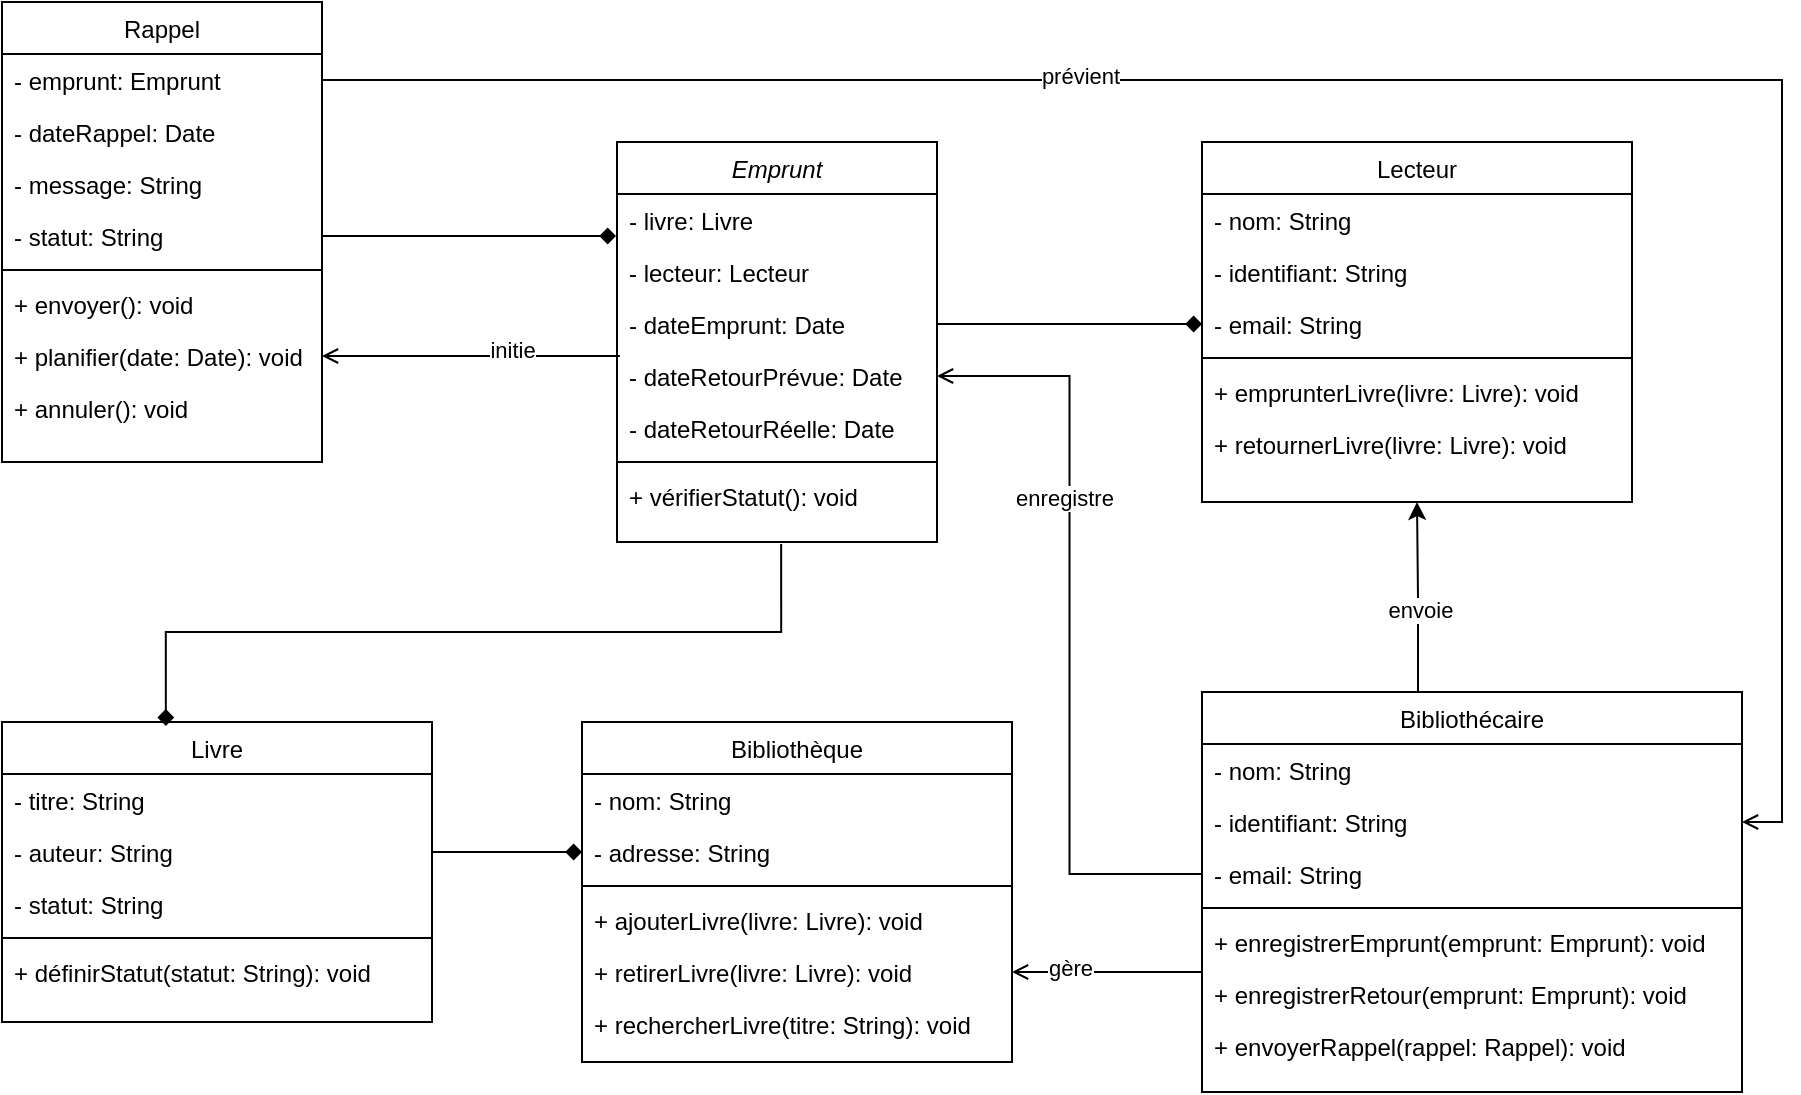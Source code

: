 <mxfile version="24.2.5" type="device">
  <diagram id="C5RBs43oDa-KdzZeNtuy" name="Page-1">
    <mxGraphModel dx="1434" dy="854" grid="1" gridSize="10" guides="1" tooltips="1" connect="1" arrows="1" fold="1" page="1" pageScale="1" pageWidth="827" pageHeight="1169" math="0" shadow="0">
      <root>
        <mxCell id="WIyWlLk6GJQsqaUBKTNV-0" />
        <mxCell id="WIyWlLk6GJQsqaUBKTNV-1" parent="WIyWlLk6GJQsqaUBKTNV-0" />
        <mxCell id="zkfFHV4jXpPFQw0GAbJ--0" value="Emprunt" style="swimlane;fontStyle=2;align=center;verticalAlign=top;childLayout=stackLayout;horizontal=1;startSize=26;horizontalStack=0;resizeParent=1;resizeLast=0;collapsible=1;marginBottom=0;rounded=0;shadow=0;strokeWidth=1;" parent="WIyWlLk6GJQsqaUBKTNV-1" vertex="1">
          <mxGeometry x="347.5" y="80" width="160" height="200" as="geometry">
            <mxRectangle x="230" y="140" width="160" height="26" as="alternateBounds" />
          </mxGeometry>
        </mxCell>
        <mxCell id="zkfFHV4jXpPFQw0GAbJ--1" value="- livre: Livre" style="text;align=left;verticalAlign=top;spacingLeft=4;spacingRight=4;overflow=hidden;rotatable=0;points=[[0,0.5],[1,0.5]];portConstraint=eastwest;" parent="zkfFHV4jXpPFQw0GAbJ--0" vertex="1">
          <mxGeometry y="26" width="160" height="26" as="geometry" />
        </mxCell>
        <mxCell id="zkfFHV4jXpPFQw0GAbJ--2" value="- lecteur: Lecteur" style="text;align=left;verticalAlign=top;spacingLeft=4;spacingRight=4;overflow=hidden;rotatable=0;points=[[0,0.5],[1,0.5]];portConstraint=eastwest;rounded=0;shadow=0;html=0;" parent="zkfFHV4jXpPFQw0GAbJ--0" vertex="1">
          <mxGeometry y="52" width="160" height="26" as="geometry" />
        </mxCell>
        <mxCell id="zkfFHV4jXpPFQw0GAbJ--3" value="- dateEmprunt: Date" style="text;align=left;verticalAlign=top;spacingLeft=4;spacingRight=4;overflow=hidden;rotatable=0;points=[[0,0.5],[1,0.5]];portConstraint=eastwest;rounded=0;shadow=0;html=0;" parent="zkfFHV4jXpPFQw0GAbJ--0" vertex="1">
          <mxGeometry y="78" width="160" height="26" as="geometry" />
        </mxCell>
        <mxCell id="8mOkc8DVOt778EJyzBEH-0" value="- dateRetourPrévue: Date" style="text;align=left;verticalAlign=top;spacingLeft=4;spacingRight=4;overflow=hidden;rotatable=0;points=[[0,0.5],[1,0.5]];portConstraint=eastwest;rounded=0;shadow=0;html=0;" vertex="1" parent="zkfFHV4jXpPFQw0GAbJ--0">
          <mxGeometry y="104" width="160" height="26" as="geometry" />
        </mxCell>
        <mxCell id="8mOkc8DVOt778EJyzBEH-1" value="- dateRetourRéelle: Date" style="text;align=left;verticalAlign=top;spacingLeft=4;spacingRight=4;overflow=hidden;rotatable=0;points=[[0,0.5],[1,0.5]];portConstraint=eastwest;rounded=0;shadow=0;html=0;" vertex="1" parent="zkfFHV4jXpPFQw0GAbJ--0">
          <mxGeometry y="130" width="160" height="26" as="geometry" />
        </mxCell>
        <mxCell id="zkfFHV4jXpPFQw0GAbJ--4" value="" style="line;html=1;strokeWidth=1;align=left;verticalAlign=middle;spacingTop=-1;spacingLeft=3;spacingRight=3;rotatable=0;labelPosition=right;points=[];portConstraint=eastwest;" parent="zkfFHV4jXpPFQw0GAbJ--0" vertex="1">
          <mxGeometry y="156" width="160" height="8" as="geometry" />
        </mxCell>
        <mxCell id="zkfFHV4jXpPFQw0GAbJ--5" value="+ vérifierStatut(): void" style="text;align=left;verticalAlign=top;spacingLeft=4;spacingRight=4;overflow=hidden;rotatable=0;points=[[0,0.5],[1,0.5]];portConstraint=eastwest;" parent="zkfFHV4jXpPFQw0GAbJ--0" vertex="1">
          <mxGeometry y="164" width="160" height="36" as="geometry" />
        </mxCell>
        <mxCell id="zkfFHV4jXpPFQw0GAbJ--17" value="Rappel" style="swimlane;fontStyle=0;align=center;verticalAlign=top;childLayout=stackLayout;horizontal=1;startSize=26;horizontalStack=0;resizeParent=1;resizeLast=0;collapsible=1;marginBottom=0;rounded=0;shadow=0;strokeWidth=1;" parent="WIyWlLk6GJQsqaUBKTNV-1" vertex="1">
          <mxGeometry x="40" y="10" width="160" height="230" as="geometry">
            <mxRectangle x="550" y="140" width="160" height="26" as="alternateBounds" />
          </mxGeometry>
        </mxCell>
        <mxCell id="zkfFHV4jXpPFQw0GAbJ--18" value="- emprunt: Emprunt" style="text;align=left;verticalAlign=top;spacingLeft=4;spacingRight=4;overflow=hidden;rotatable=0;points=[[0,0.5],[1,0.5]];portConstraint=eastwest;" parent="zkfFHV4jXpPFQw0GAbJ--17" vertex="1">
          <mxGeometry y="26" width="160" height="26" as="geometry" />
        </mxCell>
        <mxCell id="zkfFHV4jXpPFQw0GAbJ--19" value="- dateRappel: Date" style="text;align=left;verticalAlign=top;spacingLeft=4;spacingRight=4;overflow=hidden;rotatable=0;points=[[0,0.5],[1,0.5]];portConstraint=eastwest;rounded=0;shadow=0;html=0;" parent="zkfFHV4jXpPFQw0GAbJ--17" vertex="1">
          <mxGeometry y="52" width="160" height="26" as="geometry" />
        </mxCell>
        <mxCell id="zkfFHV4jXpPFQw0GAbJ--20" value="- message: String" style="text;align=left;verticalAlign=top;spacingLeft=4;spacingRight=4;overflow=hidden;rotatable=0;points=[[0,0.5],[1,0.5]];portConstraint=eastwest;rounded=0;shadow=0;html=0;" parent="zkfFHV4jXpPFQw0GAbJ--17" vertex="1">
          <mxGeometry y="78" width="160" height="26" as="geometry" />
        </mxCell>
        <mxCell id="zkfFHV4jXpPFQw0GAbJ--21" value="- statut: String" style="text;align=left;verticalAlign=top;spacingLeft=4;spacingRight=4;overflow=hidden;rotatable=0;points=[[0,0.5],[1,0.5]];portConstraint=eastwest;rounded=0;shadow=0;html=0;" parent="zkfFHV4jXpPFQw0GAbJ--17" vertex="1">
          <mxGeometry y="104" width="160" height="26" as="geometry" />
        </mxCell>
        <mxCell id="zkfFHV4jXpPFQw0GAbJ--23" value="" style="line;html=1;strokeWidth=1;align=left;verticalAlign=middle;spacingTop=-1;spacingLeft=3;spacingRight=3;rotatable=0;labelPosition=right;points=[];portConstraint=eastwest;" parent="zkfFHV4jXpPFQw0GAbJ--17" vertex="1">
          <mxGeometry y="130" width="160" height="8" as="geometry" />
        </mxCell>
        <mxCell id="zkfFHV4jXpPFQw0GAbJ--24" value="+ envoyer(): void" style="text;align=left;verticalAlign=top;spacingLeft=4;spacingRight=4;overflow=hidden;rotatable=0;points=[[0,0.5],[1,0.5]];portConstraint=eastwest;" parent="zkfFHV4jXpPFQw0GAbJ--17" vertex="1">
          <mxGeometry y="138" width="160" height="26" as="geometry" />
        </mxCell>
        <mxCell id="zkfFHV4jXpPFQw0GAbJ--25" value="+ planifier(date: Date): void" style="text;align=left;verticalAlign=top;spacingLeft=4;spacingRight=4;overflow=hidden;rotatable=0;points=[[0,0.5],[1,0.5]];portConstraint=eastwest;" parent="zkfFHV4jXpPFQw0GAbJ--17" vertex="1">
          <mxGeometry y="164" width="160" height="26" as="geometry" />
        </mxCell>
        <mxCell id="8mOkc8DVOt778EJyzBEH-2" value="+ annuler(): void" style="text;align=left;verticalAlign=top;spacingLeft=4;spacingRight=4;overflow=hidden;rotatable=0;points=[[0,0.5],[1,0.5]];portConstraint=eastwest;" vertex="1" parent="zkfFHV4jXpPFQw0GAbJ--17">
          <mxGeometry y="190" width="160" height="26" as="geometry" />
        </mxCell>
        <mxCell id="8mOkc8DVOt778EJyzBEH-49" style="edgeStyle=orthogonalEdgeStyle;rounded=0;orthogonalLoop=1;jettySize=auto;html=1;entryX=1;entryY=0.5;entryDx=0;entryDy=0;exitX=0;exitY=1.077;exitDx=0;exitDy=0;exitPerimeter=0;endArrow=open;endFill=0;" edge="1" parent="WIyWlLk6GJQsqaUBKTNV-1" source="8mOkc8DVOt778EJyzBEH-9" target="8mOkc8DVOt778EJyzBEH-34">
          <mxGeometry relative="1" as="geometry" />
        </mxCell>
        <mxCell id="8mOkc8DVOt778EJyzBEH-50" value="gère" style="edgeLabel;html=1;align=center;verticalAlign=middle;resizable=0;points=[];" vertex="1" connectable="0" parent="8mOkc8DVOt778EJyzBEH-49">
          <mxGeometry x="0.393" y="-2" relative="1" as="geometry">
            <mxPoint as="offset" />
          </mxGeometry>
        </mxCell>
        <mxCell id="8mOkc8DVOt778EJyzBEH-3" value="Bibliothécaire" style="swimlane;fontStyle=0;align=center;verticalAlign=top;childLayout=stackLayout;horizontal=1;startSize=26;horizontalStack=0;resizeParent=1;resizeLast=0;collapsible=1;marginBottom=0;rounded=0;shadow=0;strokeWidth=1;" vertex="1" parent="WIyWlLk6GJQsqaUBKTNV-1">
          <mxGeometry x="640" y="355" width="270" height="200" as="geometry">
            <mxRectangle x="550" y="140" width="160" height="26" as="alternateBounds" />
          </mxGeometry>
        </mxCell>
        <mxCell id="8mOkc8DVOt778EJyzBEH-4" value="- nom: String" style="text;align=left;verticalAlign=top;spacingLeft=4;spacingRight=4;overflow=hidden;rotatable=0;points=[[0,0.5],[1,0.5]];portConstraint=eastwest;" vertex="1" parent="8mOkc8DVOt778EJyzBEH-3">
          <mxGeometry y="26" width="270" height="26" as="geometry" />
        </mxCell>
        <mxCell id="8mOkc8DVOt778EJyzBEH-5" value="- identifiant: String" style="text;align=left;verticalAlign=top;spacingLeft=4;spacingRight=4;overflow=hidden;rotatable=0;points=[[0,0.5],[1,0.5]];portConstraint=eastwest;rounded=0;shadow=0;html=0;" vertex="1" parent="8mOkc8DVOt778EJyzBEH-3">
          <mxGeometry y="52" width="270" height="26" as="geometry" />
        </mxCell>
        <mxCell id="8mOkc8DVOt778EJyzBEH-6" value="- email: String" style="text;align=left;verticalAlign=top;spacingLeft=4;spacingRight=4;overflow=hidden;rotatable=0;points=[[0,0.5],[1,0.5]];portConstraint=eastwest;rounded=0;shadow=0;html=0;" vertex="1" parent="8mOkc8DVOt778EJyzBEH-3">
          <mxGeometry y="78" width="270" height="26" as="geometry" />
        </mxCell>
        <mxCell id="8mOkc8DVOt778EJyzBEH-8" value="" style="line;html=1;strokeWidth=1;align=left;verticalAlign=middle;spacingTop=-1;spacingLeft=3;spacingRight=3;rotatable=0;labelPosition=right;points=[];portConstraint=eastwest;" vertex="1" parent="8mOkc8DVOt778EJyzBEH-3">
          <mxGeometry y="104" width="270" height="8" as="geometry" />
        </mxCell>
        <mxCell id="8mOkc8DVOt778EJyzBEH-9" value="+ enregistrerEmprunt(emprunt: Emprunt): void" style="text;align=left;verticalAlign=top;spacingLeft=4;spacingRight=4;overflow=hidden;rotatable=0;points=[[0,0.5],[1,0.5]];portConstraint=eastwest;" vertex="1" parent="8mOkc8DVOt778EJyzBEH-3">
          <mxGeometry y="112" width="270" height="26" as="geometry" />
        </mxCell>
        <mxCell id="8mOkc8DVOt778EJyzBEH-10" value="+ enregistrerRetour(emprunt: Emprunt): void" style="text;align=left;verticalAlign=top;spacingLeft=4;spacingRight=4;overflow=hidden;rotatable=0;points=[[0,0.5],[1,0.5]];portConstraint=eastwest;" vertex="1" parent="8mOkc8DVOt778EJyzBEH-3">
          <mxGeometry y="138" width="270" height="26" as="geometry" />
        </mxCell>
        <mxCell id="8mOkc8DVOt778EJyzBEH-11" value="+ envoyerRappel(rappel: Rappel): void" style="text;align=left;verticalAlign=top;spacingLeft=4;spacingRight=4;overflow=hidden;rotatable=0;points=[[0,0.5],[1,0.5]];portConstraint=eastwest;" vertex="1" parent="8mOkc8DVOt778EJyzBEH-3">
          <mxGeometry y="164" width="270" height="26" as="geometry" />
        </mxCell>
        <mxCell id="8mOkc8DVOt778EJyzBEH-12" value="Lecteur" style="swimlane;fontStyle=0;align=center;verticalAlign=top;childLayout=stackLayout;horizontal=1;startSize=26;horizontalStack=0;resizeParent=1;resizeLast=0;collapsible=1;marginBottom=0;rounded=0;shadow=0;strokeWidth=1;" vertex="1" parent="WIyWlLk6GJQsqaUBKTNV-1">
          <mxGeometry x="640" y="80" width="215" height="180" as="geometry">
            <mxRectangle x="550" y="140" width="160" height="26" as="alternateBounds" />
          </mxGeometry>
        </mxCell>
        <mxCell id="8mOkc8DVOt778EJyzBEH-13" value="- nom: String" style="text;align=left;verticalAlign=top;spacingLeft=4;spacingRight=4;overflow=hidden;rotatable=0;points=[[0,0.5],[1,0.5]];portConstraint=eastwest;" vertex="1" parent="8mOkc8DVOt778EJyzBEH-12">
          <mxGeometry y="26" width="215" height="26" as="geometry" />
        </mxCell>
        <mxCell id="8mOkc8DVOt778EJyzBEH-14" value="- identifiant: String" style="text;align=left;verticalAlign=top;spacingLeft=4;spacingRight=4;overflow=hidden;rotatable=0;points=[[0,0.5],[1,0.5]];portConstraint=eastwest;rounded=0;shadow=0;html=0;" vertex="1" parent="8mOkc8DVOt778EJyzBEH-12">
          <mxGeometry y="52" width="215" height="26" as="geometry" />
        </mxCell>
        <mxCell id="8mOkc8DVOt778EJyzBEH-15" value="- email: String" style="text;align=left;verticalAlign=top;spacingLeft=4;spacingRight=4;overflow=hidden;rotatable=0;points=[[0,0.5],[1,0.5]];portConstraint=eastwest;rounded=0;shadow=0;html=0;" vertex="1" parent="8mOkc8DVOt778EJyzBEH-12">
          <mxGeometry y="78" width="215" height="26" as="geometry" />
        </mxCell>
        <mxCell id="8mOkc8DVOt778EJyzBEH-17" value="" style="line;html=1;strokeWidth=1;align=left;verticalAlign=middle;spacingTop=-1;spacingLeft=3;spacingRight=3;rotatable=0;labelPosition=right;points=[];portConstraint=eastwest;" vertex="1" parent="8mOkc8DVOt778EJyzBEH-12">
          <mxGeometry y="104" width="215" height="8" as="geometry" />
        </mxCell>
        <mxCell id="8mOkc8DVOt778EJyzBEH-18" value="+ emprunterLivre(livre: Livre): void" style="text;align=left;verticalAlign=top;spacingLeft=4;spacingRight=4;overflow=hidden;rotatable=0;points=[[0,0.5],[1,0.5]];portConstraint=eastwest;" vertex="1" parent="8mOkc8DVOt778EJyzBEH-12">
          <mxGeometry y="112" width="215" height="26" as="geometry" />
        </mxCell>
        <mxCell id="8mOkc8DVOt778EJyzBEH-19" value="+ retournerLivre(livre: Livre): void" style="text;align=left;verticalAlign=top;spacingLeft=4;spacingRight=4;overflow=hidden;rotatable=0;points=[[0,0.5],[1,0.5]];portConstraint=eastwest;" vertex="1" parent="8mOkc8DVOt778EJyzBEH-12">
          <mxGeometry y="138" width="215" height="26" as="geometry" />
        </mxCell>
        <mxCell id="8mOkc8DVOt778EJyzBEH-21" value="Livre" style="swimlane;fontStyle=0;align=center;verticalAlign=top;childLayout=stackLayout;horizontal=1;startSize=26;horizontalStack=0;resizeParent=1;resizeLast=0;collapsible=1;marginBottom=0;rounded=0;shadow=0;strokeWidth=1;" vertex="1" parent="WIyWlLk6GJQsqaUBKTNV-1">
          <mxGeometry x="40" y="370" width="215" height="150" as="geometry">
            <mxRectangle x="550" y="140" width="160" height="26" as="alternateBounds" />
          </mxGeometry>
        </mxCell>
        <mxCell id="8mOkc8DVOt778EJyzBEH-22" value="- titre: String" style="text;align=left;verticalAlign=top;spacingLeft=4;spacingRight=4;overflow=hidden;rotatable=0;points=[[0,0.5],[1,0.5]];portConstraint=eastwest;" vertex="1" parent="8mOkc8DVOt778EJyzBEH-21">
          <mxGeometry y="26" width="215" height="26" as="geometry" />
        </mxCell>
        <mxCell id="8mOkc8DVOt778EJyzBEH-23" value="- auteur: String" style="text;align=left;verticalAlign=top;spacingLeft=4;spacingRight=4;overflow=hidden;rotatable=0;points=[[0,0.5],[1,0.5]];portConstraint=eastwest;rounded=0;shadow=0;html=0;" vertex="1" parent="8mOkc8DVOt778EJyzBEH-21">
          <mxGeometry y="52" width="215" height="26" as="geometry" />
        </mxCell>
        <mxCell id="8mOkc8DVOt778EJyzBEH-24" value="- statut: String" style="text;align=left;verticalAlign=top;spacingLeft=4;spacingRight=4;overflow=hidden;rotatable=0;points=[[0,0.5],[1,0.5]];portConstraint=eastwest;rounded=0;shadow=0;html=0;" vertex="1" parent="8mOkc8DVOt778EJyzBEH-21">
          <mxGeometry y="78" width="215" height="26" as="geometry" />
        </mxCell>
        <mxCell id="8mOkc8DVOt778EJyzBEH-25" value="" style="line;html=1;strokeWidth=1;align=left;verticalAlign=middle;spacingTop=-1;spacingLeft=3;spacingRight=3;rotatable=0;labelPosition=right;points=[];portConstraint=eastwest;" vertex="1" parent="8mOkc8DVOt778EJyzBEH-21">
          <mxGeometry y="104" width="215" height="8" as="geometry" />
        </mxCell>
        <mxCell id="8mOkc8DVOt778EJyzBEH-26" value="+ définirStatut(statut: String): void" style="text;align=left;verticalAlign=top;spacingLeft=4;spacingRight=4;overflow=hidden;rotatable=0;points=[[0,0.5],[1,0.5]];portConstraint=eastwest;" vertex="1" parent="8mOkc8DVOt778EJyzBEH-21">
          <mxGeometry y="112" width="215" height="26" as="geometry" />
        </mxCell>
        <mxCell id="8mOkc8DVOt778EJyzBEH-28" value="Bibliothèque" style="swimlane;fontStyle=0;align=center;verticalAlign=top;childLayout=stackLayout;horizontal=1;startSize=26;horizontalStack=0;resizeParent=1;resizeLast=0;collapsible=1;marginBottom=0;rounded=0;shadow=0;strokeWidth=1;" vertex="1" parent="WIyWlLk6GJQsqaUBKTNV-1">
          <mxGeometry x="330" y="370" width="215" height="170" as="geometry">
            <mxRectangle x="550" y="140" width="160" height="26" as="alternateBounds" />
          </mxGeometry>
        </mxCell>
        <mxCell id="8mOkc8DVOt778EJyzBEH-29" value="- nom: String" style="text;align=left;verticalAlign=top;spacingLeft=4;spacingRight=4;overflow=hidden;rotatable=0;points=[[0,0.5],[1,0.5]];portConstraint=eastwest;" vertex="1" parent="8mOkc8DVOt778EJyzBEH-28">
          <mxGeometry y="26" width="215" height="26" as="geometry" />
        </mxCell>
        <mxCell id="8mOkc8DVOt778EJyzBEH-30" value="- adresse: String" style="text;align=left;verticalAlign=top;spacingLeft=4;spacingRight=4;overflow=hidden;rotatable=0;points=[[0,0.5],[1,0.5]];portConstraint=eastwest;rounded=0;shadow=0;html=0;" vertex="1" parent="8mOkc8DVOt778EJyzBEH-28">
          <mxGeometry y="52" width="215" height="26" as="geometry" />
        </mxCell>
        <mxCell id="8mOkc8DVOt778EJyzBEH-32" value="" style="line;html=1;strokeWidth=1;align=left;verticalAlign=middle;spacingTop=-1;spacingLeft=3;spacingRight=3;rotatable=0;labelPosition=right;points=[];portConstraint=eastwest;" vertex="1" parent="8mOkc8DVOt778EJyzBEH-28">
          <mxGeometry y="78" width="215" height="8" as="geometry" />
        </mxCell>
        <mxCell id="8mOkc8DVOt778EJyzBEH-33" value="+ ajouterLivre(livre: Livre): void" style="text;align=left;verticalAlign=top;spacingLeft=4;spacingRight=4;overflow=hidden;rotatable=0;points=[[0,0.5],[1,0.5]];portConstraint=eastwest;" vertex="1" parent="8mOkc8DVOt778EJyzBEH-28">
          <mxGeometry y="86" width="215" height="26" as="geometry" />
        </mxCell>
        <mxCell id="8mOkc8DVOt778EJyzBEH-34" value="+ retirerLivre(livre: Livre): void" style="text;align=left;verticalAlign=top;spacingLeft=4;spacingRight=4;overflow=hidden;rotatable=0;points=[[0,0.5],[1,0.5]];portConstraint=eastwest;" vertex="1" parent="8mOkc8DVOt778EJyzBEH-28">
          <mxGeometry y="112" width="215" height="26" as="geometry" />
        </mxCell>
        <mxCell id="8mOkc8DVOt778EJyzBEH-35" value="+ rechercherLivre(titre: String): void" style="text;align=left;verticalAlign=top;spacingLeft=4;spacingRight=4;overflow=hidden;rotatable=0;points=[[0,0.5],[1,0.5]];portConstraint=eastwest;" vertex="1" parent="8mOkc8DVOt778EJyzBEH-28">
          <mxGeometry y="138" width="215" height="26" as="geometry" />
        </mxCell>
        <mxCell id="8mOkc8DVOt778EJyzBEH-36" style="edgeStyle=orthogonalEdgeStyle;rounded=0;orthogonalLoop=1;jettySize=auto;html=1;entryX=0;entryY=0.5;entryDx=0;entryDy=0;endArrow=diamond;endFill=1;exitX=1;exitY=0.5;exitDx=0;exitDy=0;" edge="1" parent="WIyWlLk6GJQsqaUBKTNV-1" source="zkfFHV4jXpPFQw0GAbJ--3" target="8mOkc8DVOt778EJyzBEH-15">
          <mxGeometry relative="1" as="geometry" />
        </mxCell>
        <mxCell id="8mOkc8DVOt778EJyzBEH-37" style="edgeStyle=orthogonalEdgeStyle;rounded=0;orthogonalLoop=1;jettySize=auto;html=1;entryX=-0.003;entryY=-0.192;entryDx=0;entryDy=0;endArrow=diamond;endFill=1;exitX=1;exitY=0.5;exitDx=0;exitDy=0;entryPerimeter=0;" edge="1" parent="WIyWlLk6GJQsqaUBKTNV-1" source="zkfFHV4jXpPFQw0GAbJ--21" target="zkfFHV4jXpPFQw0GAbJ--2">
          <mxGeometry relative="1" as="geometry" />
        </mxCell>
        <mxCell id="8mOkc8DVOt778EJyzBEH-38" style="edgeStyle=orthogonalEdgeStyle;rounded=0;orthogonalLoop=1;jettySize=auto;html=1;endArrow=diamond;endFill=1;exitX=0.513;exitY=1.028;exitDx=0;exitDy=0;exitPerimeter=0;entryX=0.381;entryY=0.013;entryDx=0;entryDy=0;entryPerimeter=0;" edge="1" parent="WIyWlLk6GJQsqaUBKTNV-1" source="zkfFHV4jXpPFQw0GAbJ--5" target="8mOkc8DVOt778EJyzBEH-21">
          <mxGeometry relative="1" as="geometry">
            <mxPoint x="362" y="580" as="targetPoint" />
          </mxGeometry>
        </mxCell>
        <mxCell id="8mOkc8DVOt778EJyzBEH-40" style="edgeStyle=orthogonalEdgeStyle;rounded=0;orthogonalLoop=1;jettySize=auto;html=1;entryX=0;entryY=0.5;entryDx=0;entryDy=0;endArrow=diamond;endFill=1;" edge="1" parent="WIyWlLk6GJQsqaUBKTNV-1" source="8mOkc8DVOt778EJyzBEH-23" target="8mOkc8DVOt778EJyzBEH-30">
          <mxGeometry relative="1" as="geometry" />
        </mxCell>
        <mxCell id="8mOkc8DVOt778EJyzBEH-41" style="edgeStyle=orthogonalEdgeStyle;rounded=0;orthogonalLoop=1;jettySize=auto;html=1;entryX=0.5;entryY=1;entryDx=0;entryDy=0;exitX=0.4;exitY=0;exitDx=0;exitDy=0;exitPerimeter=0;" edge="1" parent="WIyWlLk6GJQsqaUBKTNV-1" source="8mOkc8DVOt778EJyzBEH-3" target="8mOkc8DVOt778EJyzBEH-12">
          <mxGeometry relative="1" as="geometry" />
        </mxCell>
        <mxCell id="8mOkc8DVOt778EJyzBEH-42" value="envoie" style="edgeLabel;html=1;align=center;verticalAlign=middle;resizable=0;points=[];" vertex="1" connectable="0" parent="8mOkc8DVOt778EJyzBEH-41">
          <mxGeometry x="-0.141" y="-1" relative="1" as="geometry">
            <mxPoint as="offset" />
          </mxGeometry>
        </mxCell>
        <mxCell id="8mOkc8DVOt778EJyzBEH-43" style="edgeStyle=orthogonalEdgeStyle;rounded=0;orthogonalLoop=1;jettySize=auto;html=1;entryX=1;entryY=0.5;entryDx=0;entryDy=0;endArrow=open;endFill=0;" edge="1" parent="WIyWlLk6GJQsqaUBKTNV-1" source="8mOkc8DVOt778EJyzBEH-6" target="8mOkc8DVOt778EJyzBEH-0">
          <mxGeometry relative="1" as="geometry" />
        </mxCell>
        <mxCell id="8mOkc8DVOt778EJyzBEH-44" value="enregistre" style="edgeLabel;html=1;align=center;verticalAlign=middle;resizable=0;points=[];" vertex="1" connectable="0" parent="8mOkc8DVOt778EJyzBEH-43">
          <mxGeometry x="0.338" y="3" relative="1" as="geometry">
            <mxPoint as="offset" />
          </mxGeometry>
        </mxCell>
        <mxCell id="8mOkc8DVOt778EJyzBEH-45" style="edgeStyle=orthogonalEdgeStyle;rounded=0;orthogonalLoop=1;jettySize=auto;html=1;entryX=1;entryY=0.5;entryDx=0;entryDy=0;endArrow=open;endFill=0;" edge="1" parent="WIyWlLk6GJQsqaUBKTNV-1" source="zkfFHV4jXpPFQw0GAbJ--18" target="8mOkc8DVOt778EJyzBEH-5">
          <mxGeometry relative="1" as="geometry" />
        </mxCell>
        <mxCell id="8mOkc8DVOt778EJyzBEH-46" value="prévient" style="edgeLabel;html=1;align=center;verticalAlign=middle;resizable=0;points=[];" vertex="1" connectable="0" parent="8mOkc8DVOt778EJyzBEH-45">
          <mxGeometry x="-0.324" y="2" relative="1" as="geometry">
            <mxPoint as="offset" />
          </mxGeometry>
        </mxCell>
        <mxCell id="8mOkc8DVOt778EJyzBEH-47" style="edgeStyle=orthogonalEdgeStyle;rounded=0;orthogonalLoop=1;jettySize=auto;html=1;entryX=1;entryY=0.5;entryDx=0;entryDy=0;exitX=0.009;exitY=0.115;exitDx=0;exitDy=0;exitPerimeter=0;endArrow=open;endFill=0;" edge="1" parent="WIyWlLk6GJQsqaUBKTNV-1" source="8mOkc8DVOt778EJyzBEH-0" target="zkfFHV4jXpPFQw0GAbJ--25">
          <mxGeometry relative="1" as="geometry" />
        </mxCell>
        <mxCell id="8mOkc8DVOt778EJyzBEH-48" value="initie" style="edgeLabel;html=1;align=center;verticalAlign=middle;resizable=0;points=[];" vertex="1" connectable="0" parent="8mOkc8DVOt778EJyzBEH-47">
          <mxGeometry x="-0.253" y="-3" relative="1" as="geometry">
            <mxPoint x="1" as="offset" />
          </mxGeometry>
        </mxCell>
      </root>
    </mxGraphModel>
  </diagram>
</mxfile>
